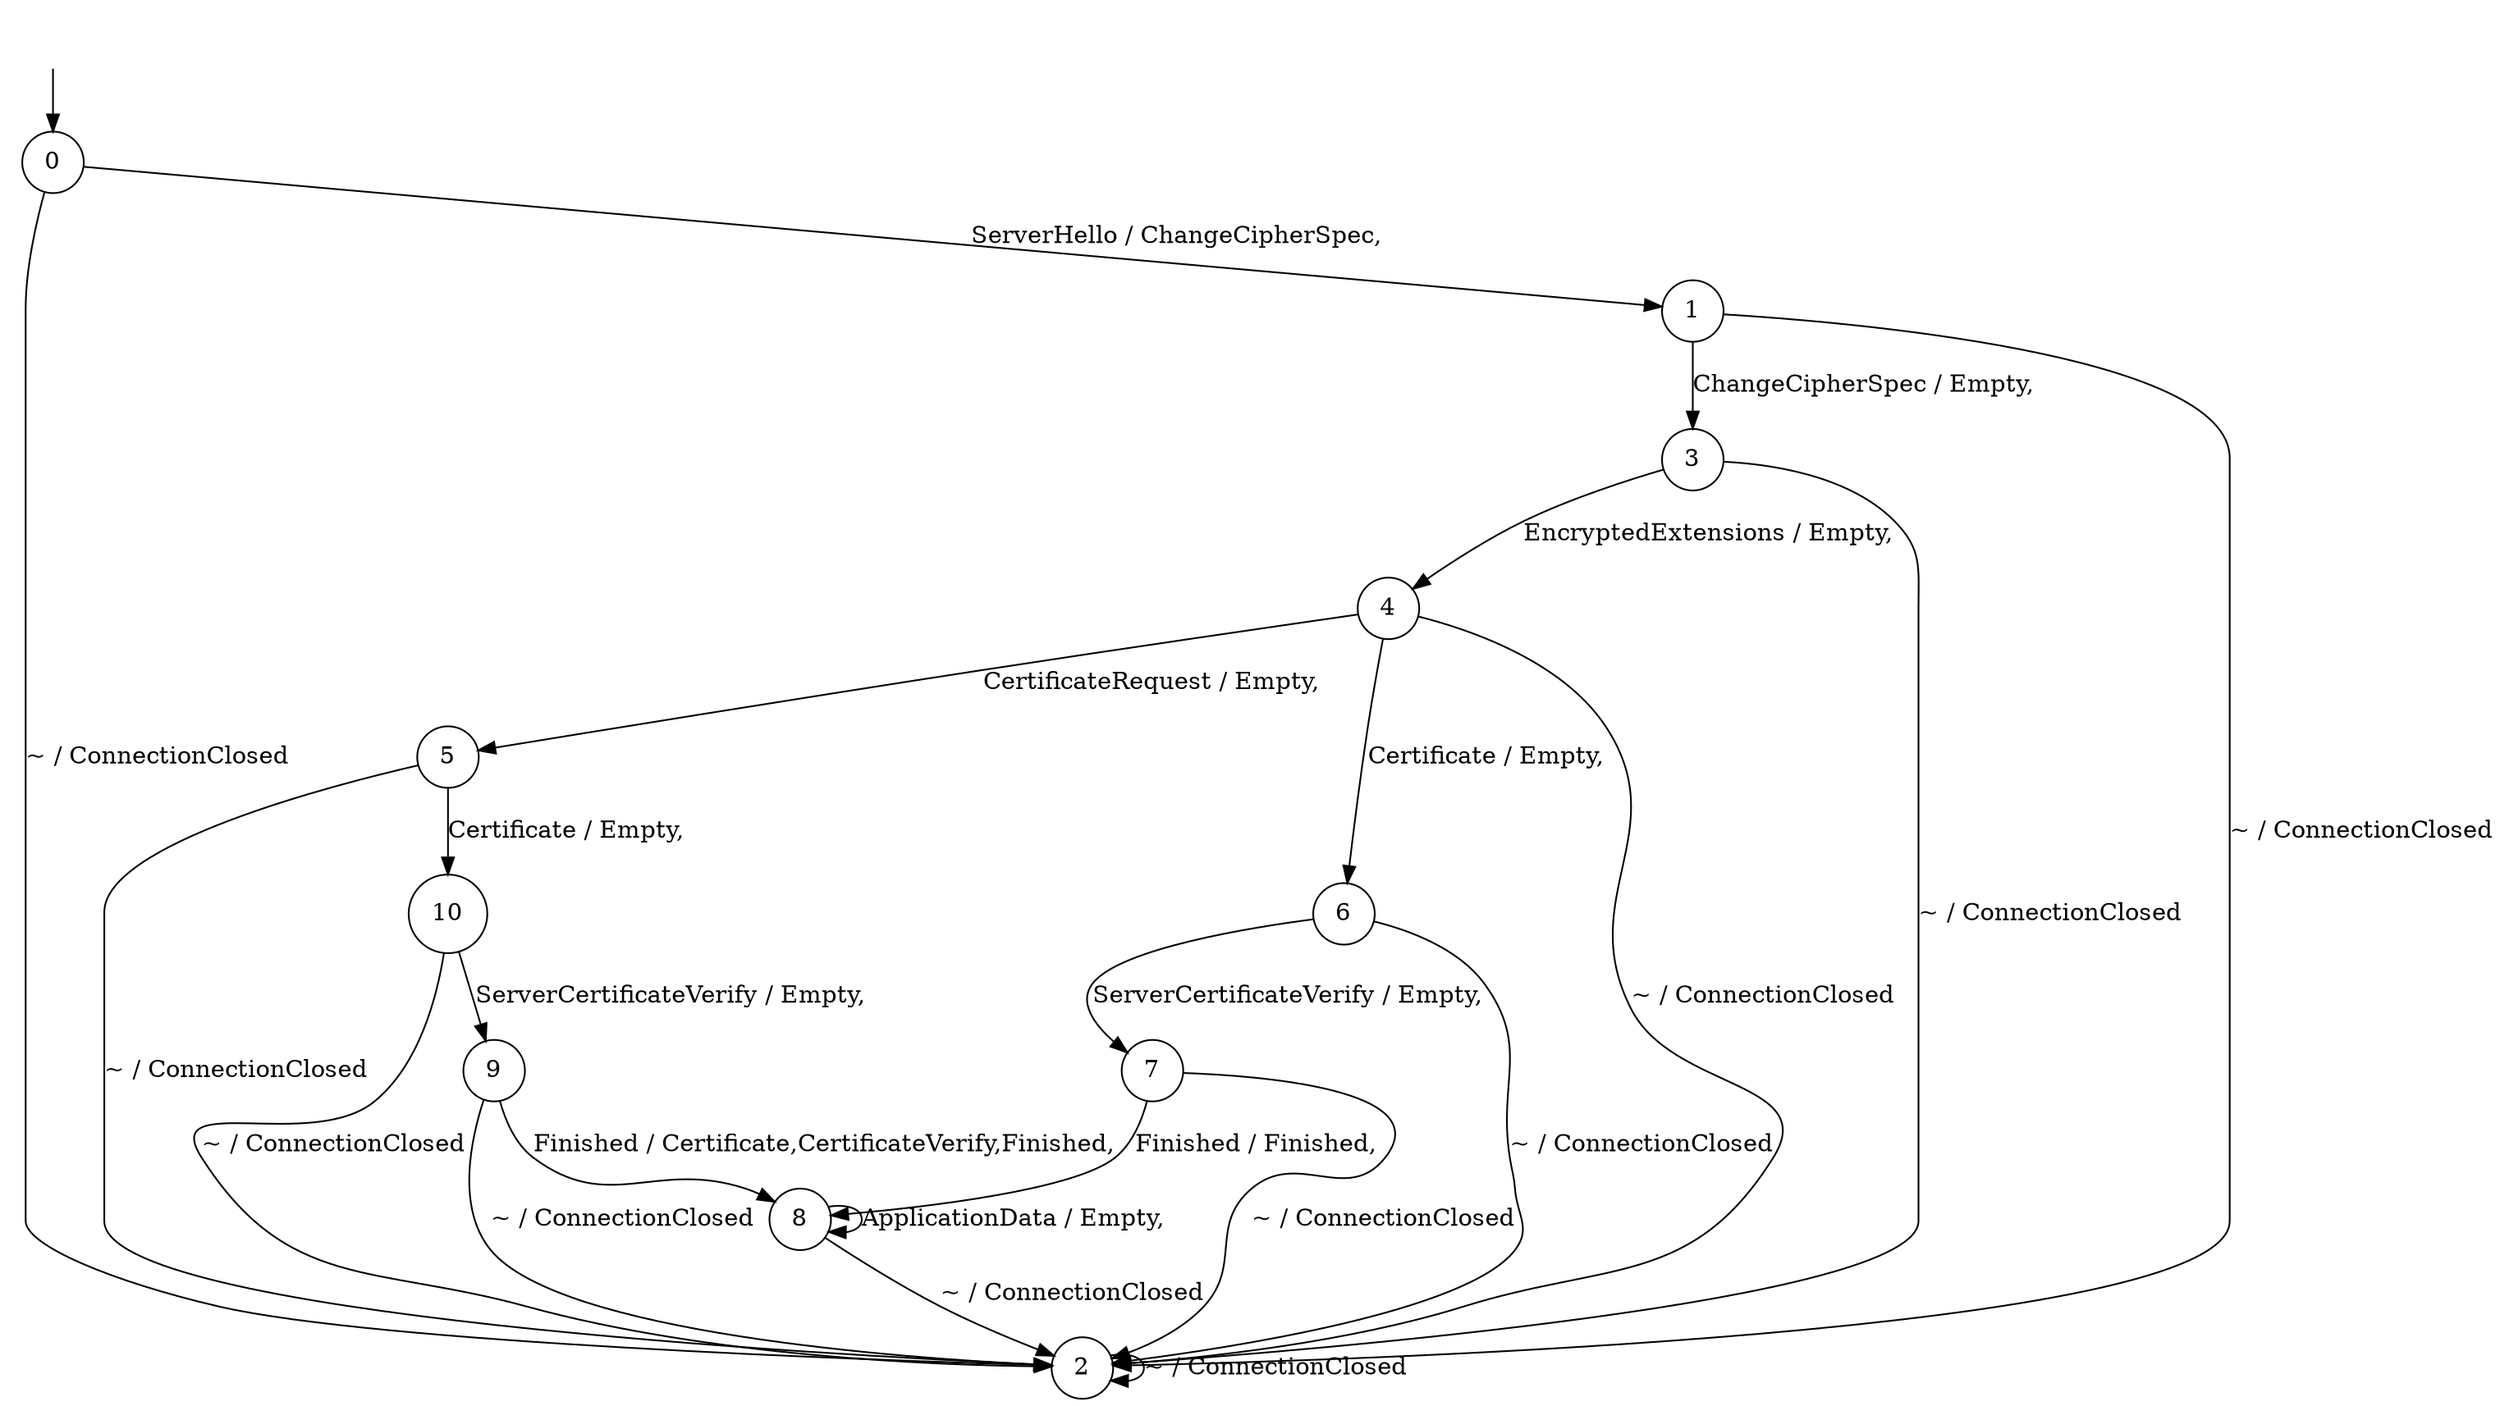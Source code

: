digraph g {
__start0 [label="" shape="none"];

	s0 [shape="circle" label="0"];
	s1 [shape="circle" label="1"];
	s2 [shape="circle" label="2"];
	s3 [shape="circle" label="3"];
	s4 [shape="circle" label="4"];
	s5 [shape="circle" label="5"];
	s6 [shape="circle" label="6"];
	s7 [shape="circle" label="7"];
	s8 [shape="circle" label="8"];
	s9 [shape="circle" label="9"];
	s10 [shape="circle" label="10"];
	s0 -> s1 [label="ServerHello / ChangeCipherSpec,"];
	s0 -> s2 [label="~ / ConnectionClosed"];
	s1 -> s2 [label="~ / ConnectionClosed"];
	s1 -> s3 [label="ChangeCipherSpec / Empty,"];
	s2 -> s2 [label="~ / ConnectionClosed"];
	s3 -> s2 [label="~ / ConnectionClosed"];
	s3 -> s4 [label="EncryptedExtensions / Empty,"];
	s4 -> s2 [label="~ / ConnectionClosed"];
	s4 -> s5 [label="CertificateRequest / Empty,"];
	s4 -> s6 [label="Certificate / Empty,"];
	s5 -> s2 [label="~ / ConnectionClosed"];
	s5 -> s10 [label="Certificate / Empty,"];
	s6 -> s2 [label="~ / ConnectionClosed"];
	s6 -> s7 [label="ServerCertificateVerify / Empty,"];
	s7 -> s2 [label="~ / ConnectionClosed"];
	s7 -> s8 [label="Finished / Finished,"];
	s8 -> s2 [label="~ / ConnectionClosed"];
	s8 -> s8 [label="ApplicationData / Empty,"];
	s9 -> s2 [label="~ / ConnectionClosed"];
	s9 -> s8 [label="Finished / Certificate,CertificateVerify,Finished,"];
	s10 -> s2 [label="~ / ConnectionClosed"];
	s10 -> s9 [label="ServerCertificateVerify / Empty,"];

__start0 -> s0;
}
